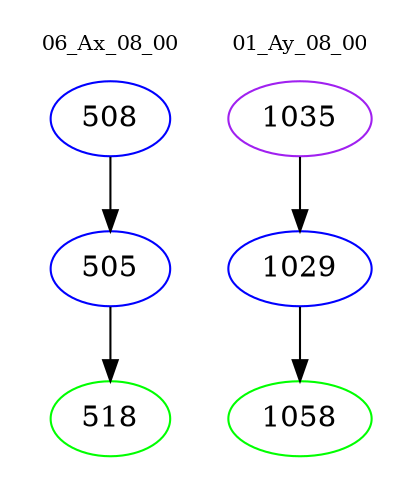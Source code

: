 digraph{
subgraph cluster_0 {
color = white
label = "06_Ax_08_00";
fontsize=10;
T0_508 [label="508", color="blue"]
T0_508 -> T0_505 [color="black"]
T0_505 [label="505", color="blue"]
T0_505 -> T0_518 [color="black"]
T0_518 [label="518", color="green"]
}
subgraph cluster_1 {
color = white
label = "01_Ay_08_00";
fontsize=10;
T1_1035 [label="1035", color="purple"]
T1_1035 -> T1_1029 [color="black"]
T1_1029 [label="1029", color="blue"]
T1_1029 -> T1_1058 [color="black"]
T1_1058 [label="1058", color="green"]
}
}
